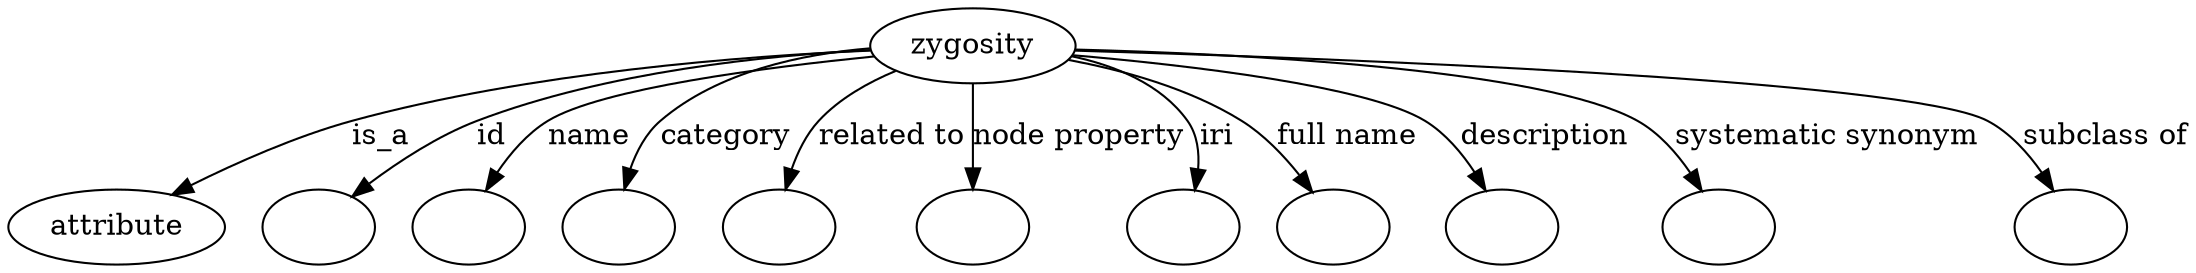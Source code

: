 digraph {
	graph [bb="0,0,884.4,122"];
	node [label="\N"];
	zygosity	 [height=0.5,
		label=zygosity,
		pos="414.57,104",
		width=1.1132];
	attribute	 [height=0.5,
		pos="39.574,18",
		width=1.0993];
	zygosity -> attribute	 [label=is_a,
		lp="171.85,61",
		pos="e,66.622,31.556 374.7,101.49 324.05,97.596 234.29,88.312 160.02,68 130.85,60.02 99.32,46.752 75.841,35.889"];
	id	 [color=black,
		height=0.5,
		label="",
		pos="124.57,18",
		width=0.75];
	zygosity -> id	 [color=black,
		label=id,
		lp="224.02,61",
		pos="e,144.08,30.818 375.17,100.45 334.75,95.962 270.49,86.49 217.68,68 194.83,59.996 170.79,46.954 152.86,36.196",
		style=solid];
	name	 [color=black,
		height=0.5,
		label="",
		pos="196.57,18",
		width=0.75];
	zygosity -> name	 [color=black,
		label=name,
		lp="267.73,61",
		pos="e,210.1,33.896 374.95,100.9 340.85,96.935 291.15,87.998 252.26,68 239.31,61.343 227.03,50.935 217.31,41.334",
		style=solid];
	category	 [color=black,
		height=0.5,
		label="",
		pos="268.57,18",
		width=0.75];
	zygosity -> category	 [color=black,
		label=category,
		lp="322.67,61",
		pos="e,275.18,35.537 375.71,99.19 351.41,94.546 320.62,85.503 298.38,68 290.57,61.849 284.35,53.039 279.67,44.523",
		style=solid];
	"related to"	 [color=black,
		height=0.5,
		label="",
		pos="340.57,18",
		width=0.75];
	zygosity -> "related to"	 [color=black,
		label="related to",
		lp="384.81,61",
		pos="e,343.85,36.08 386.43,91.019 376.34,85.195 365.61,77.476 358.1,68 353.02,61.584 349.35,53.586 346.73,45.882",
		style=solid];
	"node property"	 [color=black,
		height=0.5,
		label="",
		pos="413.57,18",
		width=0.75];
	zygosity -> "node property"	 [color=black,
		label="node property",
		lp="453.64,61",
		pos="e,413.79,36.212 414.36,85.762 414.23,74.36 414.06,59.434 413.9,46.494",
		style=solid];
	iri	 [color=black,
		height=0.5,
		label="",
		pos="485.57,18",
		width=0.75];
	zygosity -> iri	 [color=black,
		label=iri,
		lp="503.79,61",
		pos="e,493.97,35.429 451.54,96.534 467.3,91.323 484.2,82.578 493.57,68 497.87,61.317 498.14,53.12 496.68,45.311",
		style=solid];
	"full name"	 [color=black,
		height=0.5,
		label="",
		pos="557.57,18",
		width=0.75];
	zygosity -> "full name"	 [color=black,
		label="full name",
		lp="556.2,61",
		pos="e,546.19,34.815 450.51,95.629 470.26,89.915 494.54,80.992 513.57,68 523.52,61.212 532.65,51.674 539.99,42.746",
		style=solid];
	description	 [color=black,
		height=0.5,
		label="",
		pos="629.57,18",
		width=0.75];
	zygosity -> description	 [color=black,
		label=description,
		lp="634.68,61",
		pos="e,619.26,34.956 453.36,98.838 496.93,92.531 564.44,81.07 586.57,68 596.99,61.849 606.13,52.258 613.28,43.115",
		style=solid];
	"systematic synonym"	 [color=black,
		height=0.5,
		label="",
		pos="713.57,18",
		width=0.75];
	zygosity -> "systematic synonym"	 [color=black,
		label="systematic synonym",
		lp="744.54,61",
		pos="e,703.43,34.761 454.39,101.74 516.53,97.664 633.22,87.608 669.57,68 680.48,62.116 689.97,52.393 697.31,43.079",
		style=solid];
	"subclass of"	 [color=black,
		height=0.5,
		label="",
		pos="850.57,18",
		width=0.75];
	zygosity -> "subclass of"	 [color=black,
		label="subclass of",
		lp="853.49,61",
		pos="e,840.23,34.98 454.62,101.97 548.03,96.992 774.73,83.472 805.57,68 816.88,62.331 826.67,52.512 834.21,43.068",
		style=solid];
}
